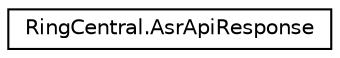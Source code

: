 digraph "Graphical Class Hierarchy"
{
 // LATEX_PDF_SIZE
  edge [fontname="Helvetica",fontsize="10",labelfontname="Helvetica",labelfontsize="10"];
  node [fontname="Helvetica",fontsize="10",shape=record];
  rankdir="LR";
  Node0 [label="RingCentral.AsrApiResponse",height=0.2,width=0.4,color="black", fillcolor="white", style="filled",URL="$classRingCentral_1_1AsrApiResponse.html",tooltip=" "];
}
